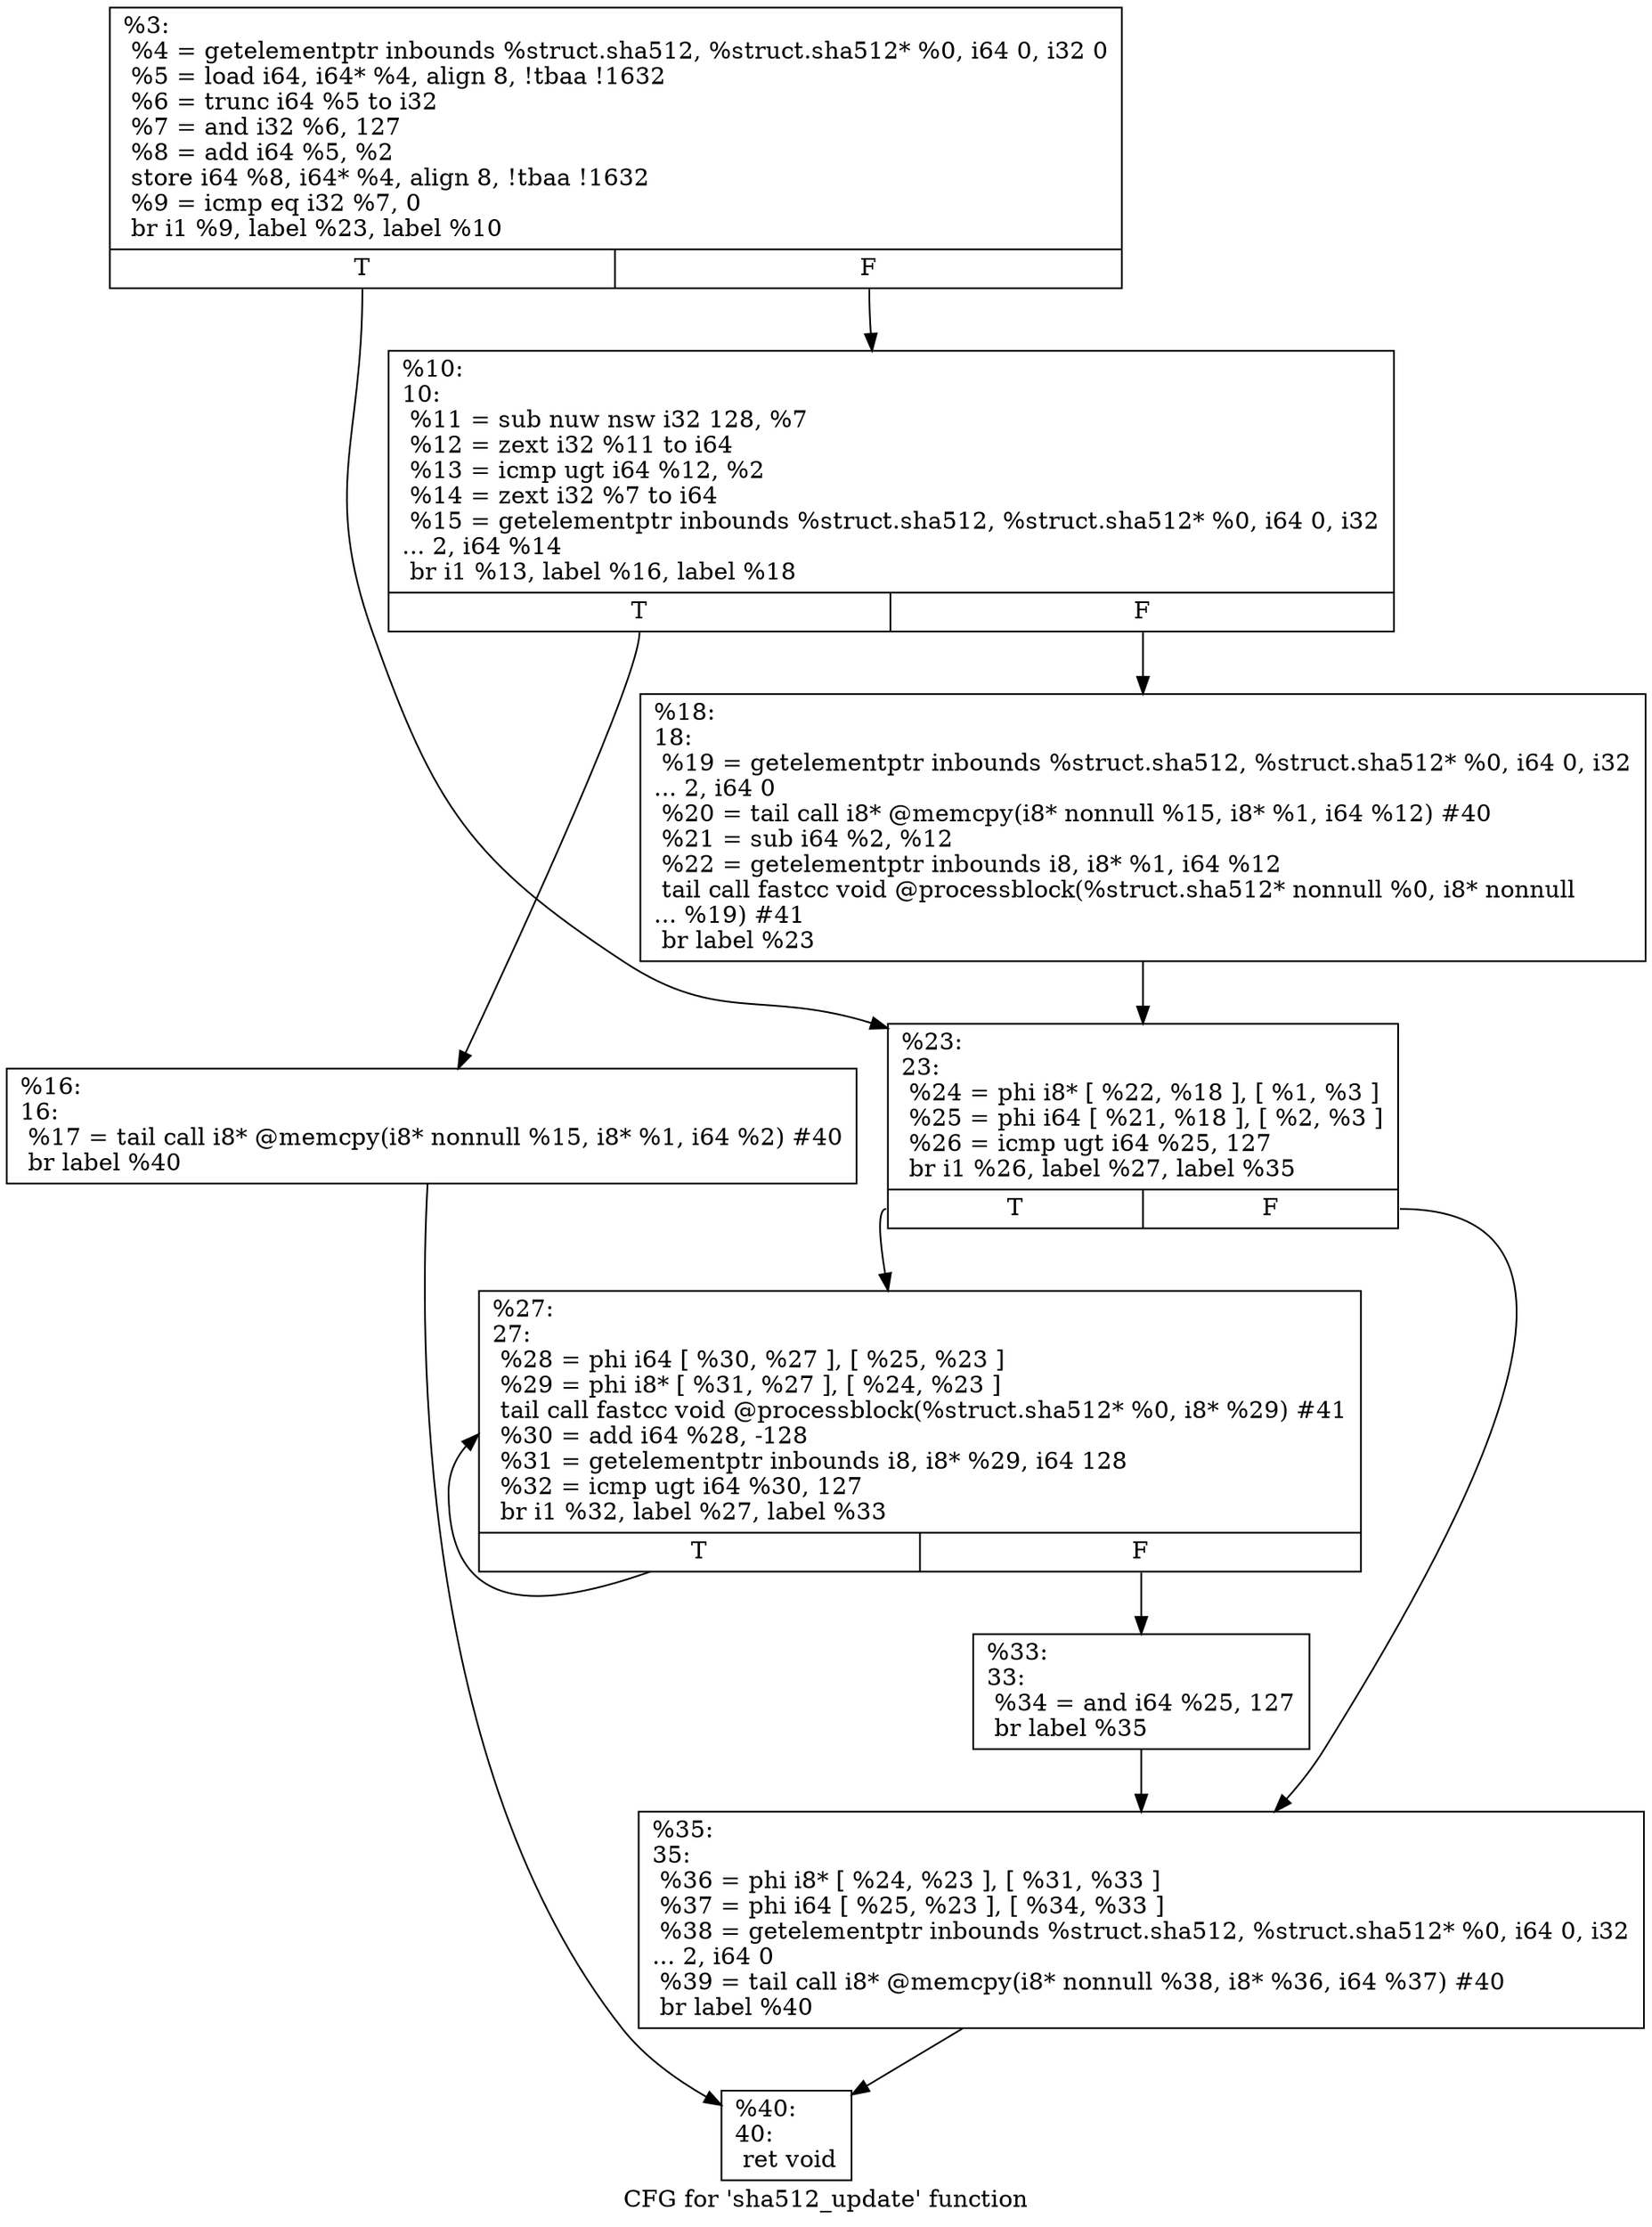 digraph "CFG for 'sha512_update' function" {
	label="CFG for 'sha512_update' function";

	Node0x1ac6f40 [shape=record,label="{%3:\l  %4 = getelementptr inbounds %struct.sha512, %struct.sha512* %0, i64 0, i32 0\l  %5 = load i64, i64* %4, align 8, !tbaa !1632\l  %6 = trunc i64 %5 to i32\l  %7 = and i32 %6, 127\l  %8 = add i64 %5, %2\l  store i64 %8, i64* %4, align 8, !tbaa !1632\l  %9 = icmp eq i32 %7, 0\l  br i1 %9, label %23, label %10\l|{<s0>T|<s1>F}}"];
	Node0x1ac6f40:s0 -> Node0x1ac7080;
	Node0x1ac6f40:s1 -> Node0x1ac6f90;
	Node0x1ac6f90 [shape=record,label="{%10:\l10:                                               \l  %11 = sub nuw nsw i32 128, %7\l  %12 = zext i32 %11 to i64\l  %13 = icmp ugt i64 %12, %2\l  %14 = zext i32 %7 to i64\l  %15 = getelementptr inbounds %struct.sha512, %struct.sha512* %0, i64 0, i32\l... 2, i64 %14\l  br i1 %13, label %16, label %18\l|{<s0>T|<s1>F}}"];
	Node0x1ac6f90:s0 -> Node0x1ac6fe0;
	Node0x1ac6f90:s1 -> Node0x1ac7030;
	Node0x1ac6fe0 [shape=record,label="{%16:\l16:                                               \l  %17 = tail call i8* @memcpy(i8* nonnull %15, i8* %1, i64 %2) #40\l  br label %40\l}"];
	Node0x1ac6fe0 -> Node0x1ac71c0;
	Node0x1ac7030 [shape=record,label="{%18:\l18:                                               \l  %19 = getelementptr inbounds %struct.sha512, %struct.sha512* %0, i64 0, i32\l... 2, i64 0\l  %20 = tail call i8* @memcpy(i8* nonnull %15, i8* %1, i64 %12) #40\l  %21 = sub i64 %2, %12\l  %22 = getelementptr inbounds i8, i8* %1, i64 %12\l  tail call fastcc void @processblock(%struct.sha512* nonnull %0, i8* nonnull\l... %19) #41\l  br label %23\l}"];
	Node0x1ac7030 -> Node0x1ac7080;
	Node0x1ac7080 [shape=record,label="{%23:\l23:                                               \l  %24 = phi i8* [ %22, %18 ], [ %1, %3 ]\l  %25 = phi i64 [ %21, %18 ], [ %2, %3 ]\l  %26 = icmp ugt i64 %25, 127\l  br i1 %26, label %27, label %35\l|{<s0>T|<s1>F}}"];
	Node0x1ac7080:s0 -> Node0x1ac70d0;
	Node0x1ac7080:s1 -> Node0x1ac7170;
	Node0x1ac70d0 [shape=record,label="{%27:\l27:                                               \l  %28 = phi i64 [ %30, %27 ], [ %25, %23 ]\l  %29 = phi i8* [ %31, %27 ], [ %24, %23 ]\l  tail call fastcc void @processblock(%struct.sha512* %0, i8* %29) #41\l  %30 = add i64 %28, -128\l  %31 = getelementptr inbounds i8, i8* %29, i64 128\l  %32 = icmp ugt i64 %30, 127\l  br i1 %32, label %27, label %33\l|{<s0>T|<s1>F}}"];
	Node0x1ac70d0:s0 -> Node0x1ac70d0;
	Node0x1ac70d0:s1 -> Node0x1ac7120;
	Node0x1ac7120 [shape=record,label="{%33:\l33:                                               \l  %34 = and i64 %25, 127\l  br label %35\l}"];
	Node0x1ac7120 -> Node0x1ac7170;
	Node0x1ac7170 [shape=record,label="{%35:\l35:                                               \l  %36 = phi i8* [ %24, %23 ], [ %31, %33 ]\l  %37 = phi i64 [ %25, %23 ], [ %34, %33 ]\l  %38 = getelementptr inbounds %struct.sha512, %struct.sha512* %0, i64 0, i32\l... 2, i64 0\l  %39 = tail call i8* @memcpy(i8* nonnull %38, i8* %36, i64 %37) #40\l  br label %40\l}"];
	Node0x1ac7170 -> Node0x1ac71c0;
	Node0x1ac71c0 [shape=record,label="{%40:\l40:                                               \l  ret void\l}"];
}
